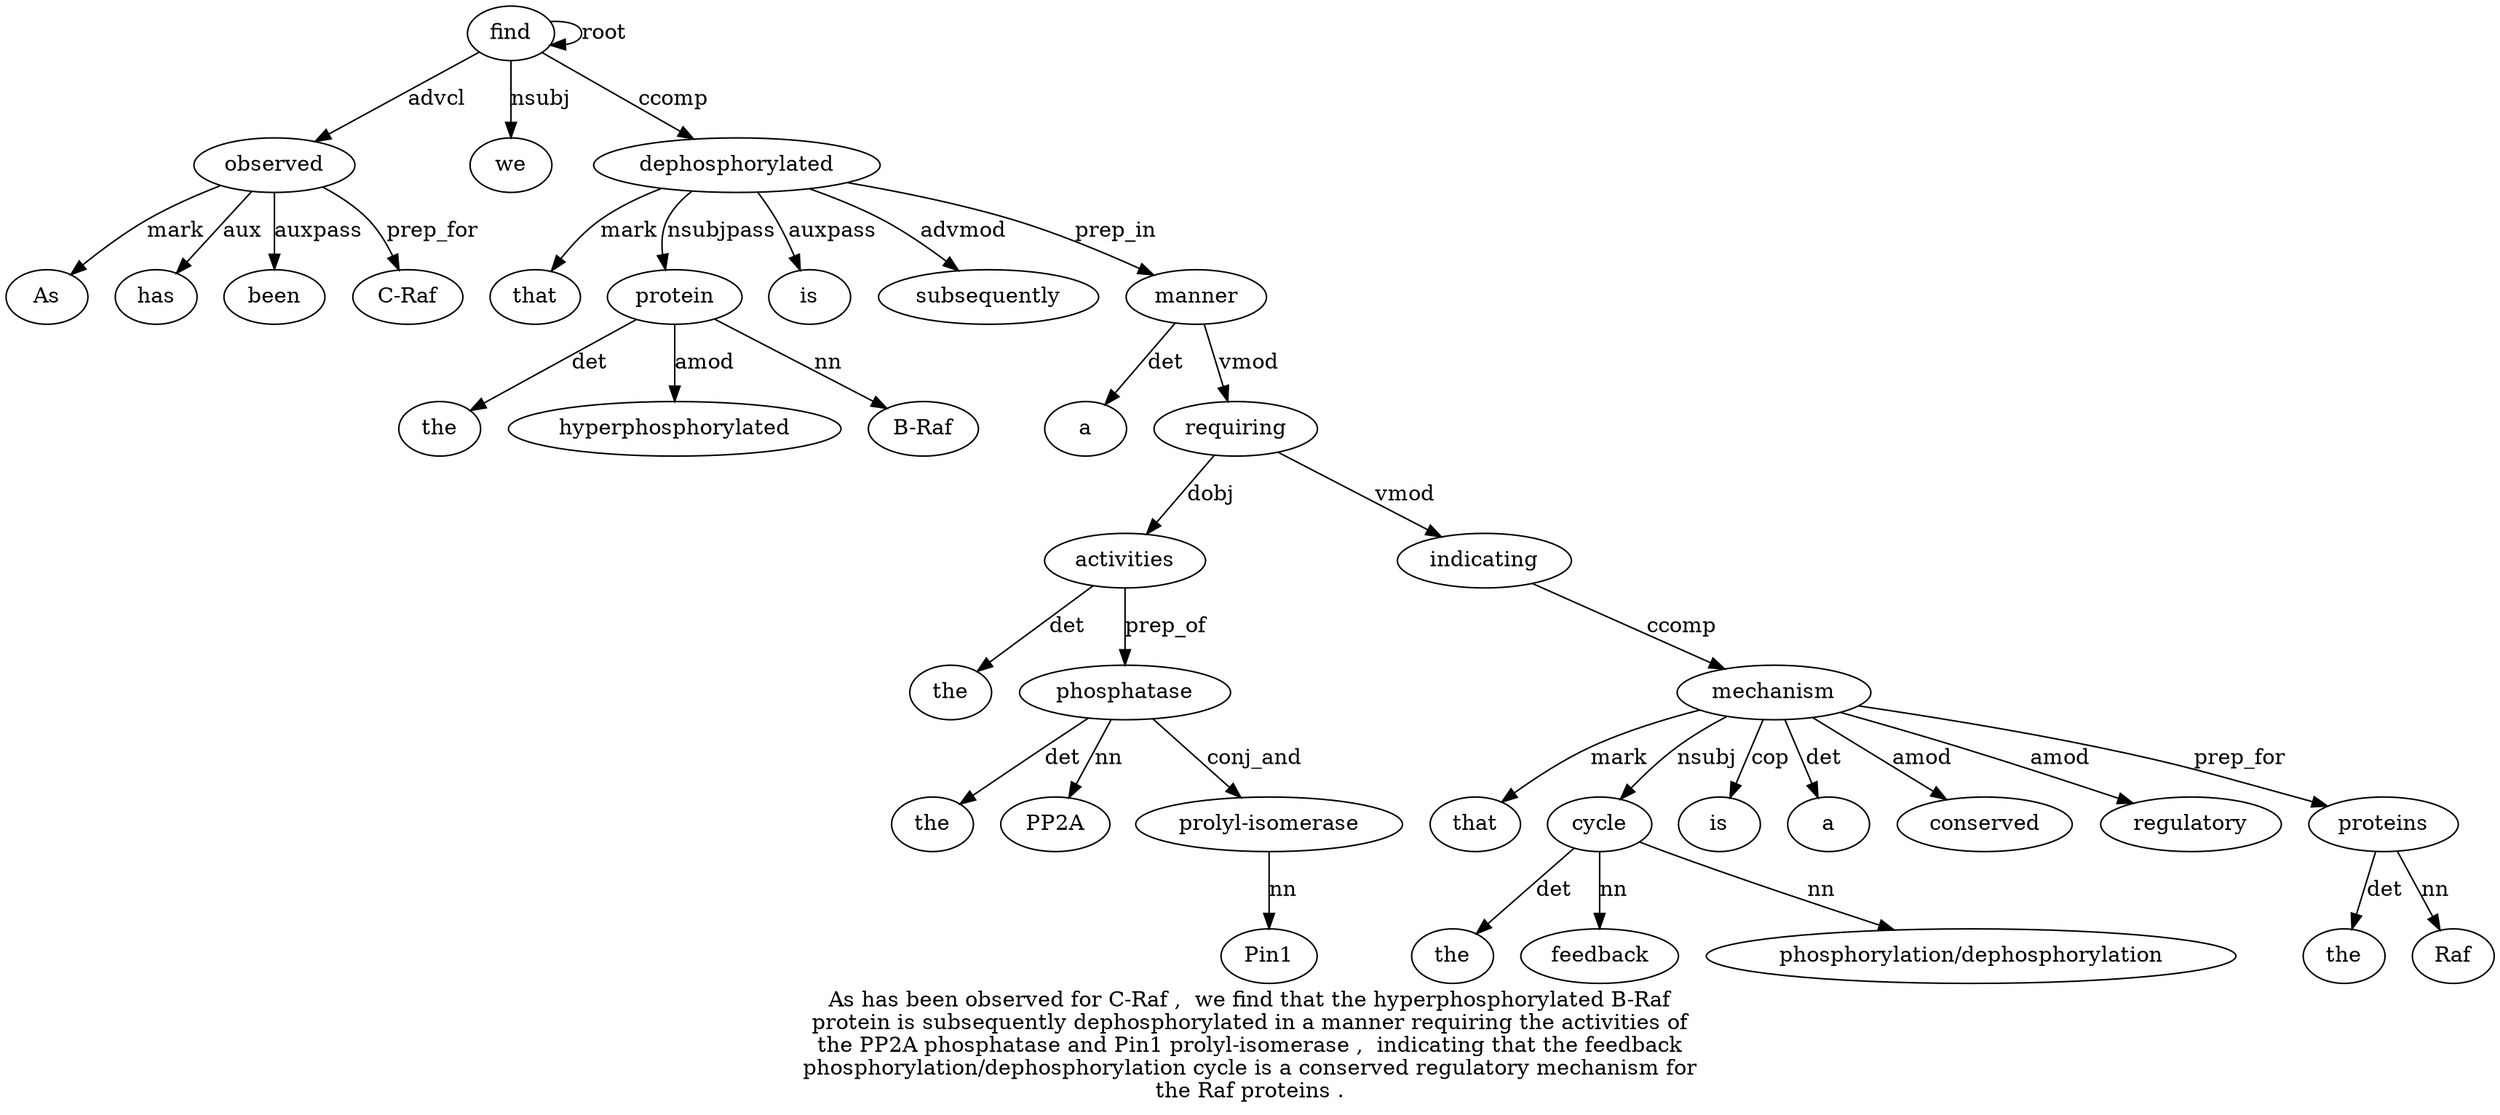 digraph "As has been observed for C-Raf ,  we find that the hyperphosphorylated B-Raf protein is subsequently dephosphorylated in a manner requiring the activities of the PP2A phosphatase and Pin1 prolyl-isomerase ,  indicating that the feedback phosphorylation/dephosphorylation cycle is a conserved regulatory mechanism for the Raf proteins ." {
label="As has been observed for C-Raf ,  we find that the hyperphosphorylated B-Raf
protein is subsequently dephosphorylated in a manner requiring the activities of
the PP2A phosphatase and Pin1 prolyl-isomerase ,  indicating that the feedback
phosphorylation/dephosphorylation cycle is a conserved regulatory mechanism for
the Raf proteins .";
observed4 [style=filled, fillcolor=white, label=observed];
As1 [style=filled, fillcolor=white, label=As];
observed4 -> As1  [label=mark];
has2 [style=filled, fillcolor=white, label=has];
observed4 -> has2  [label=aux];
been3 [style=filled, fillcolor=white, label=been];
observed4 -> been3  [label=auxpass];
find9 [style=filled, fillcolor=white, label=find];
find9 -> observed4  [label=advcl];
"C-Raf6" [style=filled, fillcolor=white, label="C-Raf"];
observed4 -> "C-Raf6"  [label=prep_for];
we8 [style=filled, fillcolor=white, label=we];
find9 -> we8  [label=nsubj];
find9 -> find9  [label=root];
dephosphorylated17 [style=filled, fillcolor=white, label=dephosphorylated];
that10 [style=filled, fillcolor=white, label=that];
dephosphorylated17 -> that10  [label=mark];
protein14 [style=filled, fillcolor=white, label=protein];
the11 [style=filled, fillcolor=white, label=the];
protein14 -> the11  [label=det];
hyperphosphorylated12 [style=filled, fillcolor=white, label=hyperphosphorylated];
protein14 -> hyperphosphorylated12  [label=amod];
"B-Raf13" [style=filled, fillcolor=white, label="B-Raf"];
protein14 -> "B-Raf13"  [label=nn];
dephosphorylated17 -> protein14  [label=nsubjpass];
is15 [style=filled, fillcolor=white, label=is];
dephosphorylated17 -> is15  [label=auxpass];
subsequently16 [style=filled, fillcolor=white, label=subsequently];
dephosphorylated17 -> subsequently16  [label=advmod];
find9 -> dephosphorylated17  [label=ccomp];
manner20 [style=filled, fillcolor=white, label=manner];
a19 [style=filled, fillcolor=white, label=a];
manner20 -> a19  [label=det];
dephosphorylated17 -> manner20  [label=prep_in];
requiring21 [style=filled, fillcolor=white, label=requiring];
manner20 -> requiring21  [label=vmod];
activities23 [style=filled, fillcolor=white, label=activities];
the22 [style=filled, fillcolor=white, label=the];
activities23 -> the22  [label=det];
requiring21 -> activities23  [label=dobj];
phosphatase27 [style=filled, fillcolor=white, label=phosphatase];
the25 [style=filled, fillcolor=white, label=the];
phosphatase27 -> the25  [label=det];
PP2A26 [style=filled, fillcolor=white, label=PP2A];
phosphatase27 -> PP2A26  [label=nn];
activities23 -> phosphatase27  [label=prep_of];
"prolyl-isomerase30" [style=filled, fillcolor=white, label="prolyl-isomerase"];
Pin129 [style=filled, fillcolor=white, label=Pin1];
"prolyl-isomerase30" -> Pin129  [label=nn];
phosphatase27 -> "prolyl-isomerase30"  [label=conj_and];
indicating32 [style=filled, fillcolor=white, label=indicating];
requiring21 -> indicating32  [label=vmod];
mechanism42 [style=filled, fillcolor=white, label=mechanism];
that33 [style=filled, fillcolor=white, label=that];
mechanism42 -> that33  [label=mark];
cycle37 [style=filled, fillcolor=white, label=cycle];
the34 [style=filled, fillcolor=white, label=the];
cycle37 -> the34  [label=det];
feedback35 [style=filled, fillcolor=white, label=feedback];
cycle37 -> feedback35  [label=nn];
"phosphorylation/dephosphorylation36" [style=filled, fillcolor=white, label="phosphorylation/dephosphorylation"];
cycle37 -> "phosphorylation/dephosphorylation36"  [label=nn];
mechanism42 -> cycle37  [label=nsubj];
is38 [style=filled, fillcolor=white, label=is];
mechanism42 -> is38  [label=cop];
a39 [style=filled, fillcolor=white, label=a];
mechanism42 -> a39  [label=det];
conserved40 [style=filled, fillcolor=white, label=conserved];
mechanism42 -> conserved40  [label=amod];
regulatory41 [style=filled, fillcolor=white, label=regulatory];
mechanism42 -> regulatory41  [label=amod];
indicating32 -> mechanism42  [label=ccomp];
proteins46 [style=filled, fillcolor=white, label=proteins];
the44 [style=filled, fillcolor=white, label=the];
proteins46 -> the44  [label=det];
Raf45 [style=filled, fillcolor=white, label=Raf];
proteins46 -> Raf45  [label=nn];
mechanism42 -> proteins46  [label=prep_for];
}
